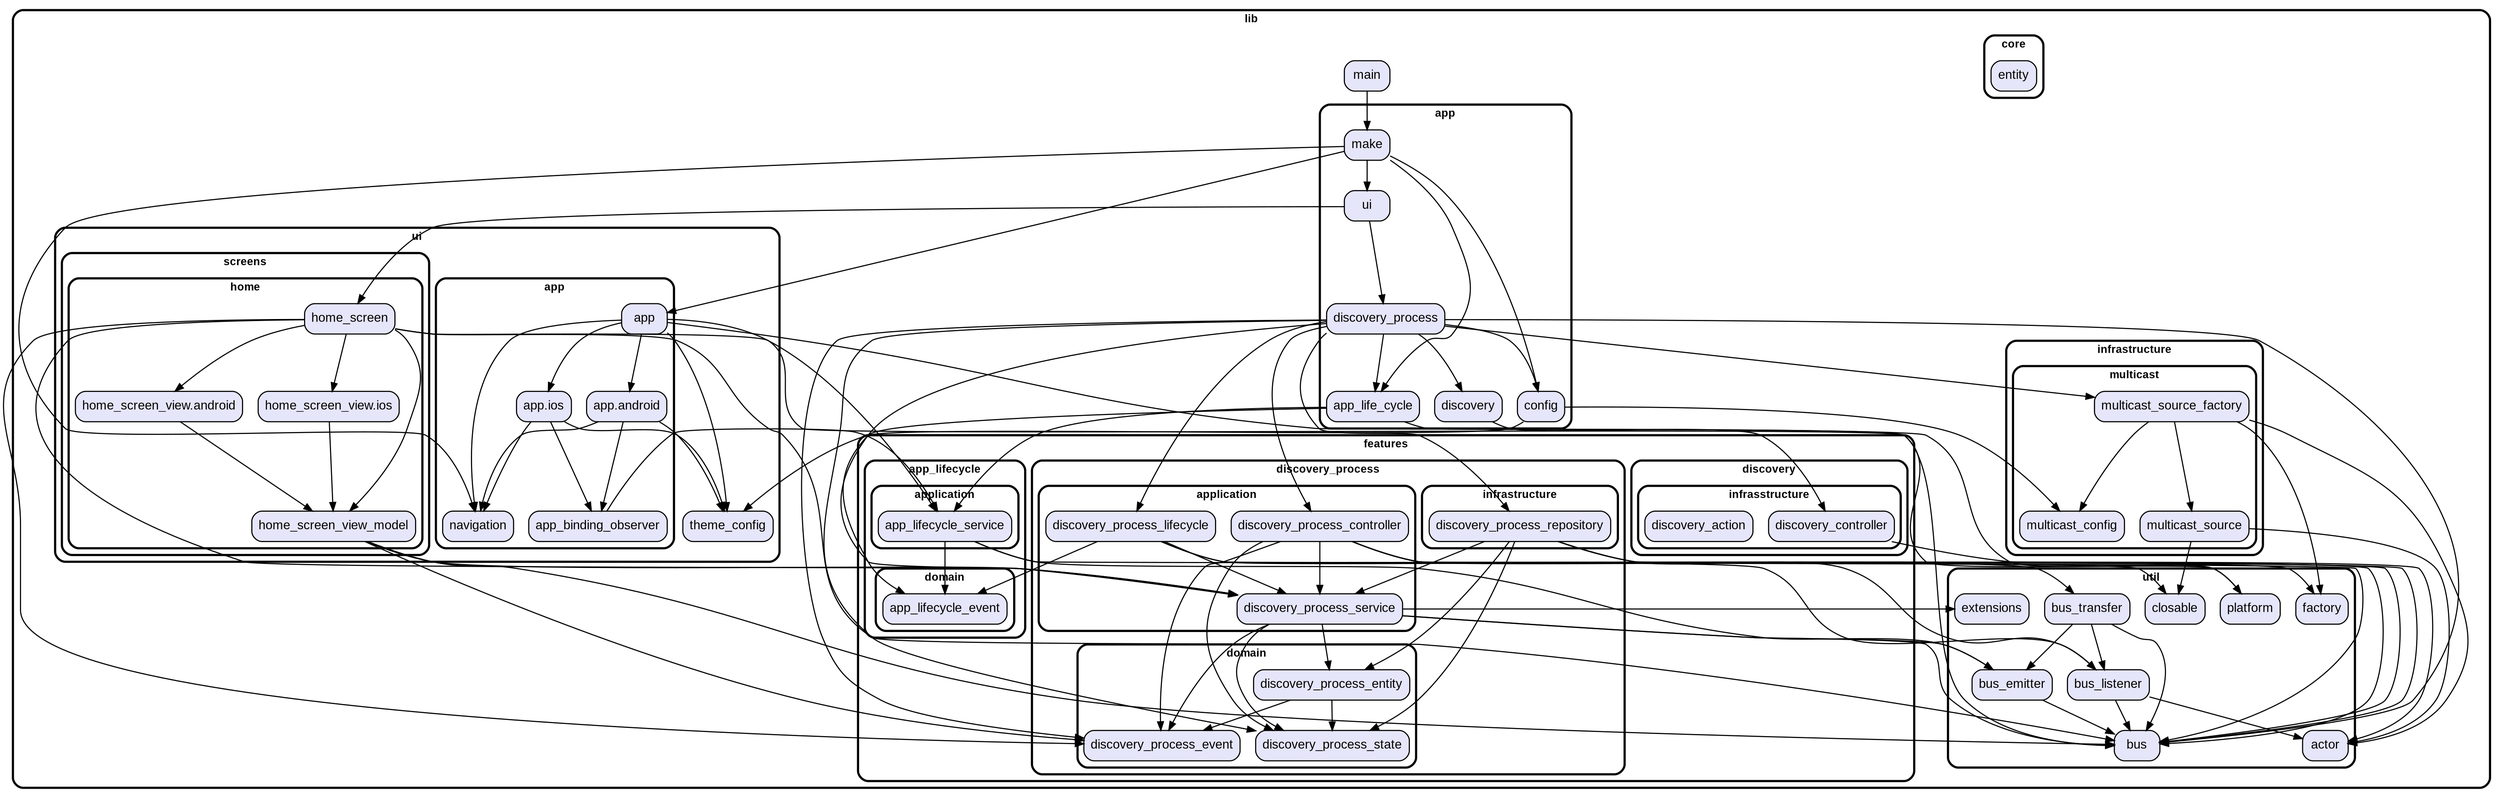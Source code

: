 digraph "" {
  graph [style=rounded fontname="Arial Black" fontsize=13 penwidth=2.6];
  node [shape=rect style="filled,rounded" fontname=Arial fontsize=15 fillcolor=Lavender penwidth=1.3];
  edge [penwidth=1.3];
  "/ui/app/app.android.dart" [label="app.android"];
  "/ui/app/app_binding_observer.dart" [label="app_binding_observer"];
  "/ui/app/app.ios.dart" [label="app.ios"];
  "/ui/app/navigation.dart" [label="navigation"];
  "/ui/app/app.dart" [label="app"];
  "/ui/screens/home/home_screen_view.android.dart" [label="home_screen_view.android"];
  "/ui/screens/home/home_screen_view.ios.dart" [label="home_screen_view.ios"];
  "/ui/screens/home/home_screen_view_model.dart" [label="home_screen_view_model"];
  "/ui/screens/home/home_screen.dart" [label="home_screen"];
  "/ui/theme_config.dart" [label="theme_config"];
  "/core/entity.dart" [label="entity"];
  "/app/discovery_process.dart" [label="discovery_process"];
  "/app/ui.dart" [label="ui"];
  "/app/config.dart" [label="config"];
  "/app/app_life_cycle.dart" [label="app_life_cycle"];
  "/app/discovery.dart" [label="discovery"];
  "/app/make.dart" [label="make"];
  "/util/factory.dart" [label="factory"];
  "/util/extensions.dart" [label="extensions"];
  "/util/bus_transfer.dart" [label="bus_transfer"];
  "/util/actor.dart" [label="actor"];
  "/util/bus_emitter.dart" [label="bus_emitter"];
  "/util/platform.dart" [label="platform"];
  "/util/closable.dart" [label="closable"];
  "/util/bus.dart" [label="bus"];
  "/util/bus_listener.dart" [label="bus_listener"];
  "/features/discovery_process/application/discovery_process_service.dart" [label="discovery_process_service"];
  "/features/discovery_process/application/discovery_process_controller.dart" [label="discovery_process_controller"];
  "/features/discovery_process/application/discovery_process_lifecycle.dart" [label="discovery_process_lifecycle"];
  "/features/discovery_process/infrastructure/discovery_process_repository.dart" [label="discovery_process_repository"];
  "/features/discovery_process/domain/discovery_process_event.dart" [label="discovery_process_event"];
  "/features/discovery_process/domain/discovery_process_state.dart" [label="discovery_process_state"];
  "/features/discovery_process/domain/discovery_process_entity.dart" [label="discovery_process_entity"];
  "/features/discovery/infrasstructure/discovery_controller.dart" [label="discovery_controller"];
  "/features/discovery/infrasstructure/discovery_action.dart" [label="discovery_action"];
  "/features/app_lifecycle/application/app_lifecycle_service.dart" [label="app_lifecycle_service"];
  "/features/app_lifecycle/domain/app_lifecycle_event.dart" [label="app_lifecycle_event"];
  "/main.dart" [label="main"];
  "/infrastructure/multicast/multicast_source_factory.dart" [label="multicast_source_factory"];
  "/infrastructure/multicast/multicast_source.dart" [label="multicast_source"];
  "/infrastructure/multicast/multicast_config.dart" [label="multicast_config"];
  subgraph "cluster~" {
    label="lib";
    "/main.dart";
    subgraph "cluster~/ui" {
      label="ui";
      "/ui/theme_config.dart";
      subgraph "cluster~/ui/app" {
        label="app";
        "/ui/app/app.android.dart";
        "/ui/app/app_binding_observer.dart";
        "/ui/app/app.ios.dart";
        "/ui/app/navigation.dart";
        "/ui/app/app.dart";
      }
      subgraph "cluster~/ui/screens" {
        label="screens";
        subgraph "cluster~/ui/screens/home" {
          label="home";
          "/ui/screens/home/home_screen_view.android.dart";
          "/ui/screens/home/home_screen_view.ios.dart";
          "/ui/screens/home/home_screen_view_model.dart";
          "/ui/screens/home/home_screen.dart";
        }
      }
    }
    subgraph "cluster~/core" {
      label="core";
      "/core/entity.dart";
    }
    subgraph "cluster~/app" {
      label="app";
      "/app/discovery_process.dart";
      "/app/ui.dart";
      "/app/config.dart";
      "/app/app_life_cycle.dart";
      "/app/discovery.dart";
      "/app/make.dart";
    }
    subgraph "cluster~/util" {
      label="util";
      "/util/factory.dart";
      "/util/extensions.dart";
      "/util/bus_transfer.dart";
      "/util/actor.dart";
      "/util/bus_emitter.dart";
      "/util/platform.dart";
      "/util/closable.dart";
      "/util/bus.dart";
      "/util/bus_listener.dart";
    }
    subgraph "cluster~/features" {
      label="features";
      subgraph "cluster~/features/discovery_process" {
        label="discovery_process";
        subgraph "cluster~/features/discovery_process/application" {
          label="application";
          "/features/discovery_process/application/discovery_process_service.dart";
          "/features/discovery_process/application/discovery_process_controller.dart";
          "/features/discovery_process/application/discovery_process_lifecycle.dart";
        }
        subgraph "cluster~/features/discovery_process/infrastructure" {
          label="infrastructure";
          "/features/discovery_process/infrastructure/discovery_process_repository.dart";
        }
        subgraph "cluster~/features/discovery_process/domain" {
          label="domain";
          "/features/discovery_process/domain/discovery_process_event.dart";
          "/features/discovery_process/domain/discovery_process_state.dart";
          "/features/discovery_process/domain/discovery_process_entity.dart";
        }
      }
      subgraph "cluster~/features/discovery" {
        label="discovery";
        subgraph "cluster~/features/discovery/infrasstructure" {
          label="infrasstructure";
          "/features/discovery/infrasstructure/discovery_controller.dart";
          "/features/discovery/infrasstructure/discovery_action.dart";
        }
      }
      subgraph "cluster~/features/app_lifecycle" {
        label="app_lifecycle";
        subgraph "cluster~/features/app_lifecycle/application" {
          label="application";
          "/features/app_lifecycle/application/app_lifecycle_service.dart";
        }
        subgraph "cluster~/features/app_lifecycle/domain" {
          label="domain";
          "/features/app_lifecycle/domain/app_lifecycle_event.dart";
        }
      }
    }
    subgraph "cluster~/infrastructure" {
      label="infrastructure";
      subgraph "cluster~/infrastructure/multicast" {
        label="multicast";
        "/infrastructure/multicast/multicast_source_factory.dart";
        "/infrastructure/multicast/multicast_source.dart";
        "/infrastructure/multicast/multicast_config.dart";
      }
    }
  }
  "/ui/app/app.android.dart" -> "/ui/app/app_binding_observer.dart";
  "/ui/app/app.android.dart" -> "/ui/app/navigation.dart";
  "/ui/app/app.android.dart" -> "/ui/theme_config.dart";
  "/ui/app/app_binding_observer.dart" -> "/features/app_lifecycle/application/app_lifecycle_service.dart";
  "/ui/app/app.ios.dart" -> "/ui/app/app_binding_observer.dart";
  "/ui/app/app.ios.dart" -> "/ui/app/navigation.dart";
  "/ui/app/app.ios.dart" -> "/ui/theme_config.dart";
  "/ui/app/app.dart" -> "/features/app_lifecycle/application/app_lifecycle_service.dart";
  "/ui/app/app.dart" -> "/ui/app/app.android.dart";
  "/ui/app/app.dart" -> "/ui/app/app.ios.dart";
  "/ui/app/app.dart" -> "/ui/app/navigation.dart";
  "/ui/app/app.dart" -> "/ui/theme_config.dart";
  "/ui/app/app.dart" -> "/util/platform.dart";
  "/ui/screens/home/home_screen_view.android.dart" -> "/ui/screens/home/home_screen_view_model.dart";
  "/ui/screens/home/home_screen_view.ios.dart" -> "/ui/screens/home/home_screen_view_model.dart";
  "/ui/screens/home/home_screen_view_model.dart" -> "/features/discovery_process/application/discovery_process_service.dart";
  "/ui/screens/home/home_screen_view_model.dart" -> "/features/discovery_process/domain/discovery_process_event.dart";
  "/ui/screens/home/home_screen_view_model.dart" -> "/util/bus.dart";
  "/ui/screens/home/home_screen.dart" -> "/features/discovery_process/application/discovery_process_service.dart";
  "/ui/screens/home/home_screen.dart" -> "/features/discovery_process/domain/discovery_process_event.dart";
  "/ui/screens/home/home_screen.dart" -> "/ui/screens/home/home_screen_view.android.dart";
  "/ui/screens/home/home_screen.dart" -> "/ui/screens/home/home_screen_view.ios.dart";
  "/ui/screens/home/home_screen.dart" -> "/ui/screens/home/home_screen_view_model.dart";
  "/ui/screens/home/home_screen.dart" -> "/util/bus.dart";
  "/ui/screens/home/home_screen.dart" -> "/util/platform.dart";
  "/app/discovery_process.dart" -> "/app/app_life_cycle.dart";
  "/app/discovery_process.dart" -> "/app/config.dart";
  "/app/discovery_process.dart" -> "/app/discovery.dart";
  "/app/discovery_process.dart" -> "/features/discovery_process/application/discovery_process_controller.dart";
  "/app/discovery_process.dart" -> "/features/discovery_process/application/discovery_process_lifecycle.dart";
  "/app/discovery_process.dart" -> "/features/discovery_process/application/discovery_process_service.dart";
  "/app/discovery_process.dart" -> "/features/discovery_process/domain/discovery_process_event.dart";
  "/app/discovery_process.dart" -> "/features/discovery_process/domain/discovery_process_state.dart";
  "/app/discovery_process.dart" -> "/features/discovery_process/infrastructure/discovery_process_repository.dart";
  "/app/discovery_process.dart" -> "/infrastructure/multicast/multicast_source_factory.dart";
  "/app/discovery_process.dart" -> "/util/bus.dart";
  "/app/ui.dart" -> "/app/discovery_process.dart";
  "/app/ui.dart" -> "/ui/screens/home/home_screen.dart";
  "/app/config.dart" -> "/infrastructure/multicast/multicast_config.dart";
  "/app/config.dart" -> "/ui/theme_config.dart";
  "/app/app_life_cycle.dart" -> "/features/app_lifecycle/application/app_lifecycle_service.dart";
  "/app/app_life_cycle.dart" -> "/features/app_lifecycle/domain/app_lifecycle_event.dart";
  "/app/app_life_cycle.dart" -> "/util/bus.dart";
  "/app/discovery.dart" -> "/features/discovery/infrasstructure/discovery_controller.dart";
  "/app/make.dart" -> "/app/app_life_cycle.dart";
  "/app/make.dart" -> "/app/config.dart";
  "/app/make.dart" -> "/app/ui.dart";
  "/app/make.dart" -> "/ui/app/app.dart";
  "/app/make.dart" -> "/ui/app/navigation.dart";
  "/util/bus_transfer.dart" -> "/util/bus.dart";
  "/util/bus_transfer.dart" -> "/util/bus_emitter.dart";
  "/util/bus_transfer.dart" -> "/util/bus_listener.dart";
  "/util/bus_emitter.dart" -> "/util/bus.dart";
  "/util/bus_listener.dart" -> "/util/actor.dart";
  "/util/bus_listener.dart" -> "/util/bus.dart";
  "/features/discovery_process/application/discovery_process_service.dart" -> "/features/discovery_process/domain/discovery_process_entity.dart";
  "/features/discovery_process/application/discovery_process_service.dart" -> "/features/discovery_process/domain/discovery_process_event.dart";
  "/features/discovery_process/application/discovery_process_service.dart" -> "/features/discovery_process/domain/discovery_process_state.dart";
  "/features/discovery_process/application/discovery_process_service.dart" -> "/util/bus.dart";
  "/features/discovery_process/application/discovery_process_service.dart" -> "/util/bus_emitter.dart";
  "/features/discovery_process/application/discovery_process_service.dart" -> "/util/extensions.dart";
  "/features/discovery_process/application/discovery_process_controller.dart" -> "/features/discovery_process/application/discovery_process_service.dart";
  "/features/discovery_process/application/discovery_process_controller.dart" -> "/features/discovery_process/domain/discovery_process_event.dart";
  "/features/discovery_process/application/discovery_process_controller.dart" -> "/features/discovery_process/domain/discovery_process_state.dart";
  "/features/discovery_process/application/discovery_process_controller.dart" -> "/util/bus.dart";
  "/features/discovery_process/application/discovery_process_controller.dart" -> "/util/bus_transfer.dart";
  "/features/discovery_process/application/discovery_process_controller.dart" -> "/util/closable.dart";
  "/features/discovery_process/application/discovery_process_controller.dart" -> "/util/factory.dart";
  "/features/discovery_process/application/discovery_process_lifecycle.dart" -> "/features/app_lifecycle/domain/app_lifecycle_event.dart";
  "/features/discovery_process/application/discovery_process_lifecycle.dart" -> "/features/discovery_process/application/discovery_process_service.dart";
  "/features/discovery_process/application/discovery_process_lifecycle.dart" -> "/util/bus.dart";
  "/features/discovery_process/application/discovery_process_lifecycle.dart" -> "/util/bus_listener.dart";
  "/features/discovery_process/infrastructure/discovery_process_repository.dart" -> "/features/discovery_process/application/discovery_process_service.dart";
  "/features/discovery_process/infrastructure/discovery_process_repository.dart" -> "/features/discovery_process/domain/discovery_process_entity.dart";
  "/features/discovery_process/infrastructure/discovery_process_repository.dart" -> "/features/discovery_process/domain/discovery_process_state.dart";
  "/features/discovery_process/infrastructure/discovery_process_repository.dart" -> "/util/bus.dart";
  "/features/discovery_process/infrastructure/discovery_process_repository.dart" -> "/util/bus_listener.dart";
  "/features/discovery_process/domain/discovery_process_entity.dart" -> "/features/discovery_process/domain/discovery_process_event.dart";
  "/features/discovery_process/domain/discovery_process_entity.dart" -> "/features/discovery_process/domain/discovery_process_state.dart";
  "/features/discovery/infrasstructure/discovery_controller.dart" -> "/util/actor.dart";
  "/features/app_lifecycle/application/app_lifecycle_service.dart" -> "/features/app_lifecycle/domain/app_lifecycle_event.dart";
  "/features/app_lifecycle/application/app_lifecycle_service.dart" -> "/util/bus.dart";
  "/features/app_lifecycle/application/app_lifecycle_service.dart" -> "/util/bus_emitter.dart";
  "/main.dart" -> "/app/make.dart";
  "/infrastructure/multicast/multicast_source_factory.dart" -> "/infrastructure/multicast/multicast_config.dart";
  "/infrastructure/multicast/multicast_source_factory.dart" -> "/infrastructure/multicast/multicast_source.dart";
  "/infrastructure/multicast/multicast_source_factory.dart" -> "/util/actor.dart";
  "/infrastructure/multicast/multicast_source_factory.dart" -> "/util/factory.dart";
  "/infrastructure/multicast/multicast_source.dart" -> "/util/actor.dart";
  "/infrastructure/multicast/multicast_source.dart" -> "/util/closable.dart";
}
